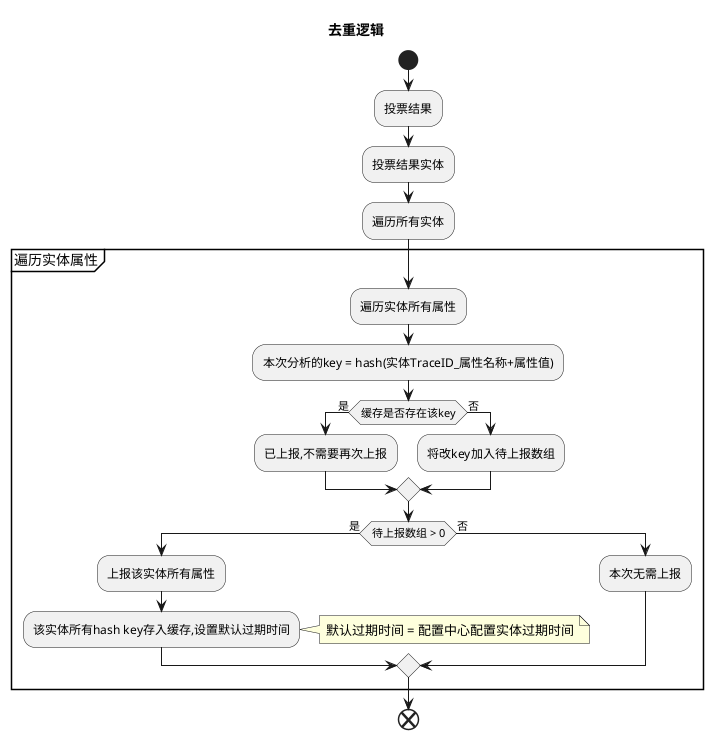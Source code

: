 @startuml
title 去重逻辑

start
    :投票结果;

        :投票结果实体;
        :遍历所有实体;
    partition 遍历实体属性 {
         :遍历实体所有属性;
        :本次分析的key = hash(实体TraceID_属性名称+属性值);
        if (缓存是否存在该key) then
        ->是;
           :已上报,不需要再次上报;
        else
        ->否;
            :将改key加入待上报数组;
        endif
        if (待上报数组 > 0) then
        -> 是;
        :上报该实体所有属性;
        :该实体所有hash key存入缓存,设置默认过期时间;
        note right
        默认过期时间 = 配置中心配置实体过期时间
        end note
        else
        -> 否;
        :本次无需上报;
        endif
    }

end
@enduml